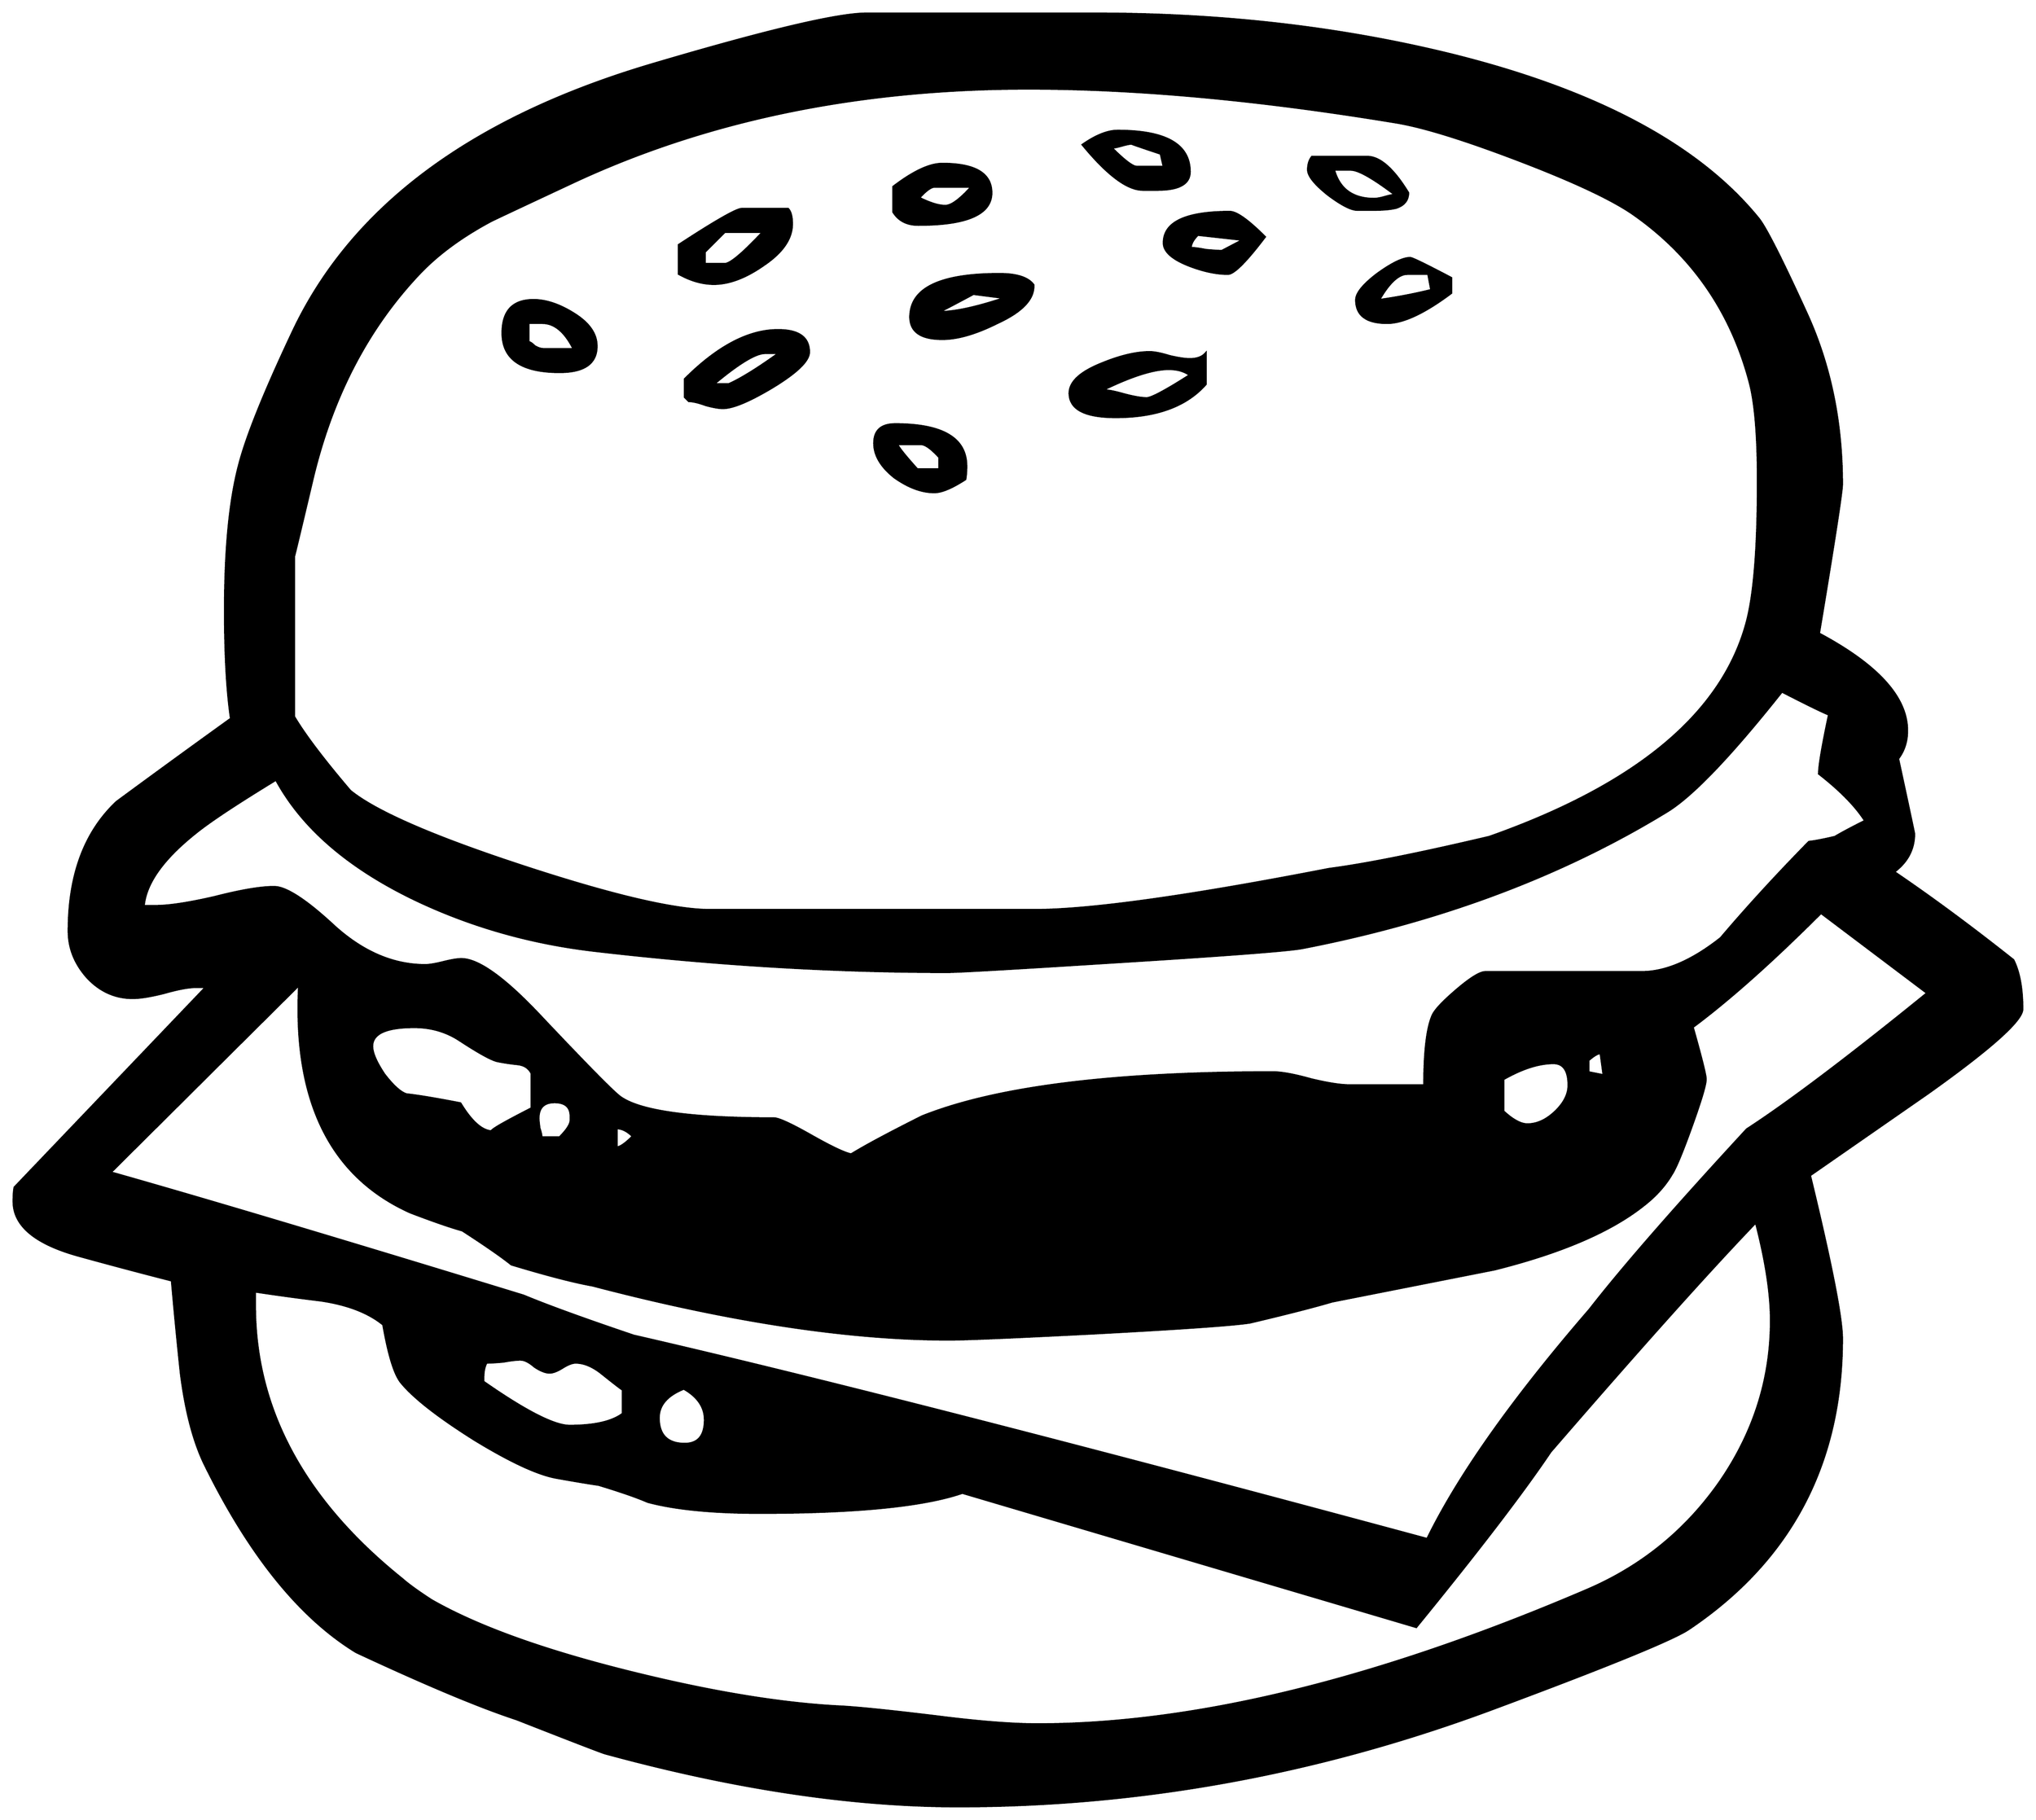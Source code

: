 


\begin{tikzpicture}[y=0.80pt, x=0.80pt, yscale=-1.0, xscale=1.0, inner sep=0pt, outer sep=0pt]
\begin{scope}[shift={(100.0,1710.0)},nonzero rule]
  \path[draw=.,fill=.,line width=1.600pt] (2087.0,-487.0) ..
    controls (2087.0,-475.667) and (2055.667,-447.667) ..
    (1993.0,-403.0) .. controls (1953.667,-375.667) and
    (1914.333,-348.333) .. (1875.0,-321.0) .. controls
    (1896.333,-233.0) and (1907.0,-178.667) .. (1907.0,-158.0) ..
    controls (1907.0,-33.333) and (1856.0,63.333) .. (1754.0,132.0)
    .. controls (1738.0,142.667) and (1672.667,169.333) ..
    (1558.0,212.0) .. controls (1384.0,276.667) and (1206.333,309.0)
    .. (1025.0,309.0) .. controls (919.0,309.0) and
    (801.333,291.333) .. (672.0,256.0) .. controls (666.0,254.0) and
    (636.667,242.667) .. (584.0,222.0) .. controls (547.333,210.0) and
    (494.0,187.667) .. (424.0,155.0) .. controls (367.333,120.333) and
    (316.667,57.333) .. (272.0,-34.0) .. controls (261.333,-56.667) and
    (253.667,-86.333) .. (249.0,-123.0) .. controls (245.667,-154.333)
    and (242.667,-185.333) .. (240.0,-216.0) .. controls
    (208.667,-224.0) and (177.333,-232.333) .. (146.0,-241.0) ..
    controls (103.333,-253.0) and (82.0,-271.0) .. (82.0,-295.0)
    .. controls (82.0,-301.0) and (82.333,-305.667) .. (83.0,-309.0)
    -- (274.0,-509.0) -- (264.0,-509.0) .. controls
    (256.667,-509.0) and (246.0,-507.0) .. (232.0,-503.0) ..
    controls (218.667,-499.667) and (208.333,-498.0) .. (201.0,-498.0)
    .. controls (183.667,-498.0) and (168.667,-504.667) ..
    (156.0,-518.0) .. controls (143.333,-532.0) and (137.0,-547.667)
    .. (137.0,-565.0) .. controls (137.0,-621.0) and
    (153.0,-664.0) .. (185.0,-694.0) .. controls (223.0,-722.0)
    and (261.0,-749.667) .. (299.0,-777.0) .. controls
    (295.0,-804.333) and (293.0,-840.333) .. (293.0,-885.0) ..
    controls (293.0,-946.333) and (297.667,-994.667) ..
    (307.0,-1030.0) .. controls (314.333,-1058.667) and
    (332.333,-1103.333) .. (361.0,-1164.0) .. controls
    (419.667,-1288.0) and (538.667,-1376.667) .. (718.0,-1430.0) ..
    controls (832.667,-1464.0) and (904.333,-1481.0) ..
    (933.0,-1481.0) -- (1163.0,-1481.0) .. controls
    (1289.0,-1481.0) and (1407.333,-1467.333) .. (1518.0,-1440.0) ..
    controls (1662.667,-1404.0) and (1764.667,-1349.333) ..
    (1824.0,-1276.0) .. controls (1831.333,-1266.667) and
    (1847.333,-1235.0) .. (1872.0,-1181.0) .. controls
    (1895.333,-1129.667) and (1907.0,-1073.0) .. (1907.0,-1011.0) ..
    controls (1907.0,-1003.667) and (1899.333,-954.0) ..
    (1884.0,-862.0) .. controls (1942.667,-830.667) and
    (1972.0,-798.333) .. (1972.0,-765.0) .. controls
    (1972.0,-754.333) and (1969.0,-745.0) .. (1963.0,-737.0) ..
    controls (1973.667,-687.667) and (1979.0,-662.667) ..
    (1979.0,-662.0) .. controls (1979.0,-646.667) and
    (1972.333,-634.0) .. (1959.0,-624.0) .. controls
    (1996.333,-598.667) and (2036.0,-569.333) .. (2078.0,-536.0) ..
    controls (2084.0,-524.0) and (2087.0,-507.667) ..
    (2087.0,-487.0) -- cycle(1669.0,-421.0) -- (1666.0,-443.0)
    .. controls (1663.333,-443.0) and (1659.333,-440.667) ..
    (1654.0,-436.0) -- (1654.0,-424.0) -- (1669.0,-421.0) --
    cycle(1823.0,-1014.0) .. controls (1823.0,-1058.667) and
    (1820.333,-1091.333) .. (1815.0,-1112.0) .. controls
    (1796.333,-1183.333) and (1757.333,-1239.667) .. (1698.0,-1281.0) ..
    controls (1676.667,-1295.667) and (1639.0,-1313.333) ..
    (1585.0,-1334.0) .. controls (1531.0,-1354.667) and
    (1490.333,-1367.333) .. (1463.0,-1372.0) .. controls
    (1326.333,-1394.667) and (1203.667,-1406.0) .. (1095.0,-1406.0) ..
    controls (926.333,-1406.0) and (775.333,-1375.0) ..
    (642.0,-1313.0) .. controls (590.667,-1289.0) and
    (563.0,-1276.0) .. (559.0,-1274.0) .. controls
    (529.0,-1258.0) and (504.667,-1240.0) .. (486.0,-1220.0) ..
    controls (434.667,-1165.333) and (399.333,-1096.667) ..
    (380.0,-1014.0) .. controls (368.0,-963.333) and
    (362.0,-938.333) .. (362.0,-939.0) -- (362.0,-779.0) ..
    controls (372.667,-761.0) and (391.333,-736.333) .. (418.0,-705.0)
    .. controls (443.333,-684.333) and (500.667,-659.333) ..
    (590.0,-630.0) .. controls (679.333,-600.667) and (741.667,-586.0)
    .. (777.0,-586.0) -- (1101.0,-586.0) .. controls
    (1156.333,-586.0) and (1254.333,-599.667) .. (1395.0,-627.0) ..
    controls (1431.0,-631.667) and (1484.333,-642.333) ..
    (1555.0,-659.0) .. controls (1702.333,-711.0) and
    (1788.0,-782.667) .. (1812.0,-874.0) .. controls
    (1819.333,-902.0) and (1823.0,-948.667) .. (1823.0,-1014.0) --
    cycle(1634.0,-411.0) .. controls (1634.0,-425.667) and
    (1629.0,-433.0) .. (1619.0,-433.0) .. controls
    (1604.333,-433.0) and (1587.667,-427.667) .. (1569.0,-417.0) --
    (1569.0,-385.0) .. controls (1578.333,-376.333) and
    (1586.333,-372.0) .. (1593.0,-372.0) .. controls
    (1602.333,-372.0) and (1611.333,-376.0) .. (1620.0,-384.0) ..
    controls (1629.333,-392.667) and (1634.0,-401.667) ..
    (1634.0,-411.0) -- cycle(1930.0,-675.0) .. controls
    (1920.667,-689.667) and (1905.333,-705.333) .. (1884.0,-722.0) ..
    controls (1884.0,-730.0) and (1887.333,-749.667) ..
    (1894.0,-781.0) .. controls (1887.333,-783.667) and
    (1871.667,-791.333) .. (1847.0,-804.0) .. controls
    (1795.667,-739.333) and (1757.333,-699.333) .. (1732.0,-684.0) ..
    controls (1627.333,-620.0) and (1506.333,-574.667) ..
    (1369.0,-548.0) .. controls (1356.333,-545.333) and
    (1290.667,-540.333) .. (1172.0,-533.0) .. controls
    (1077.333,-527.0) and (1024.667,-524.0) .. (1014.0,-524.0) ..
    controls (900.667,-524.0) and (783.667,-531.0) .. (663.0,-545.0)
    .. controls (599.0,-552.333) and (539.0,-569.333) ..
    (483.0,-596.0) .. controls (416.333,-628.0) and (370.0,-668.0)
    .. (344.0,-716.0) .. controls (304.667,-692.0) and
    (278.0,-674.333) .. (264.0,-663.0) .. controls (231.333,-637.0)
    and (214.0,-612.667) .. (212.0,-590.0) -- (224.0,-590.0) ..
    controls (237.333,-590.0) and (257.0,-593.0) .. (283.0,-599.0)
    .. controls (309.0,-605.667) and (328.667,-609.0) ..
    (342.0,-609.0) .. controls (354.0,-609.0) and (374.0,-596.0)
    .. (402.0,-570.0) .. controls (430.667,-544.0) and
    (461.0,-531.0) .. (493.0,-531.0) .. controls (497.0,-531.0)
    and (503.0,-532.0) .. (511.0,-534.0) .. controls
    (519.0,-536.0) and (525.0,-537.0) .. (529.0,-537.0) ..
    controls (546.333,-537.0) and (573.333,-517.333) .. (610.0,-478.0)
    .. controls (656.0,-429.333) and (682.0,-403.0) ..
    (688.0,-399.0) .. controls (708.0,-385.0) and (759.0,-378.0)
    .. (841.0,-378.0) .. controls (845.667,-378.0) and
    (858.0,-372.333) .. (878.0,-361.0) .. controls (898.0,-349.667)
    and (911.333,-343.333) .. (918.0,-342.0) .. controls
    (933.333,-351.333) and (957.0,-364.0) .. (989.0,-380.0) ..
    controls (1062.333,-409.333) and (1179.0,-424.0) ..
    (1339.0,-424.0) .. controls (1347.667,-424.0) and
    (1360.333,-421.667) .. (1377.0,-417.0) .. controls
    (1393.667,-413.0) and (1406.333,-411.0) .. (1415.0,-411.0) --
    (1490.0,-411.0) .. controls (1490.0,-444.333) and
    (1492.667,-467.333) .. (1498.0,-480.0) .. controls
    (1500.0,-485.333) and (1508.0,-494.0) .. (1522.0,-506.0) ..
    controls (1536.0,-518.0) and (1545.667,-524.0) ..
    (1551.0,-524.0) -- (1707.0,-524.0) .. controls
    (1731.0,-524.0) and (1757.333,-535.333) .. (1786.0,-558.0) ..
    controls (1812.0,-588.667) and (1841.333,-620.667) ..
    (1874.0,-654.0) .. controls (1880.0,-654.667) and
    (1888.667,-656.333) .. (1900.0,-659.0) .. controls
    (1906.667,-663.0) and (1916.667,-668.333) .. (1930.0,-675.0) --
    cycle(1992.0,-503.0) -- (1886.0,-583.0) .. controls
    (1837.333,-534.333) and (1794.667,-496.333) .. (1758.0,-469.0) ..
    controls (1766.667,-438.333) and (1771.0,-421.0) ..
    (1771.0,-417.0) .. controls (1771.0,-411.667) and
    (1766.333,-396.0) .. (1757.0,-370.0) .. controls
    (1747.667,-344.0) and (1741.0,-328.0) .. (1737.0,-322.0) ..
    controls (1730.333,-310.667) and (1721.0,-300.333) ..
    (1709.0,-291.0) .. controls (1676.333,-265.0) and
    (1626.667,-243.667) .. (1560.0,-227.0) .. controls
    (1506.0,-216.333) and (1452.0,-205.667) .. (1398.0,-195.0) ..
    controls (1380.0,-189.667) and (1352.667,-182.667) ..
    (1316.0,-174.0) .. controls (1298.667,-171.333) and
    (1246.0,-167.667) .. (1158.0,-163.0) .. controls
    (1079.333,-159.0) and (1032.0,-157.0) .. (1016.0,-157.0) ..
    controls (916.0,-157.0) and (797.333,-175.0) .. (660.0,-211.0)
    .. controls (641.333,-214.333) and (614.333,-221.333) ..
    (579.0,-232.0) .. controls (569.0,-240.0) and (552.667,-251.333)
    .. (530.0,-266.0) .. controls (518.0,-269.333) and
    (500.667,-275.333) .. (478.0,-284.0) .. controls (398.0,-320.0)
    and (361.0,-395.667) .. (367.0,-511.0) -- (179.0,-324.0) ..
    controls (271.0,-298.0) and (408.333,-257.0) .. (591.0,-201.0)
    .. controls (615.0,-191.0) and (651.667,-177.667) ..
    (701.0,-161.0) .. controls (878.333,-120.333) and (1142.333,-52.667)
    .. (1493.0,42.0) .. controls (1524.333,-22.0) and
    (1578.333,-98.333) .. (1655.0,-187.0) .. controls
    (1687.667,-229.0) and (1740.0,-289.0) .. (1812.0,-367.0) ..
    controls (1854.0,-394.333) and (1914.0,-439.667) ..
    (1992.0,-503.0) -- cycle(1836.0,-176.0) .. controls
    (1836.0,-202.667) and (1831.0,-235.333) .. (1821.0,-274.0) ..
    controls (1773.667,-224.667) and (1705.333,-148.333) ..
    (1616.0,-45.0) .. controls (1588.667,-4.333) and (1544.0,54.0)
    .. (1482.0,130.0) -- (1029.0,-4.0) .. controls (990.333,9.333)
    and (923.0,16.0) .. (827.0,16.0) .. controls (779.667,16.0)
    and (742.333,12.333) .. (715.0,5.0) .. controls (704.333,0.333) and
    (688.0,-5.333) .. (666.0,-12.0) .. controls (656.667,-13.333) and
    (642.667,-15.667) .. (624.0,-19.0) .. controls (605.333,-22.333) and
    (578.0,-35.0) .. (542.0,-57.0) .. controls (506.0,-79.667) and
    (481.667,-98.667) .. (469.0,-114.0) .. controls (462.333,-122.0)
    and (456.333,-141.333) .. (451.0,-172.0) .. controls
    (436.333,-184.0) and (415.667,-192.0) .. (389.0,-196.0) ..
    controls (367.0,-198.667) and (345.0,-201.667) .. (323.0,-205.0)
    -- (323.0,-191.0) .. controls (323.0,-87.667) and (372.0,3.333)
    .. (470.0,82.0) .. controls (476.0,87.333) and (485.667,94.333) ..
    (499.0,103.0) .. controls (544.333,129.0) and (609.667,152.667) ..
    (695.0,174.0) .. controls (775.0,194.0) and (844.333,205.667) ..
    (903.0,209.0) .. controls (920.333,209.667) and (953.667,213.0) ..
    (1003.0,219.0) .. controls (1045.0,224.333) and (1078.667,227.0)
    .. (1104.0,227.0) .. controls (1260.667,227.0) and
    (1443.333,182.333) .. (1652.0,93.0) .. controls (1706.667,69.667)
    and (1751.0,33.667) .. (1785.0,-15.0) .. controls
    (1819.0,-64.333) and (1836.0,-118.0) .. (1836.0,-176.0) --
    cycle(700.0,-360.0) .. controls (694.667,-365.333) and
    (689.333,-368.0) .. (684.0,-368.0) -- (684.0,-349.0) ..
    controls (687.333,-349.0) and (692.667,-352.667) .. (700.0,-360.0)
    -- cycle(638.0,-376.0) -- (638.0,-380.0) .. controls
    (638.0,-389.333) and (632.667,-394.0) .. (622.0,-394.0) ..
    controls (611.333,-394.0) and (606.0,-388.667) .. (606.0,-378.0)
    .. controls (606.0,-376.0) and (606.333,-372.667) ..
    (607.0,-368.0) .. controls (608.333,-364.0) and (609.0,-361.0)
    .. (609.0,-359.0) -- (627.0,-359.0) .. controls
    (634.333,-366.333) and (638.0,-372.0) .. (638.0,-376.0) --
    cycle(599.0,-388.0) -- (599.0,-423.0) .. controls
    (596.333,-428.333) and (591.667,-431.333) .. (585.0,-432.0) ..
    controls (578.333,-432.667) and (571.667,-433.667) .. (565.0,-435.0)
    .. controls (559.0,-436.333) and (546.333,-443.333) ..
    (527.0,-456.0) .. controls (513.667,-464.667) and (498.667,-469.0)
    .. (482.0,-469.0) .. controls (454.0,-469.0) and
    (440.0,-462.667) .. (440.0,-450.0) .. controls (440.0,-443.333)
    and (444.0,-434.0) .. (452.0,-422.0) .. controls
    (460.667,-410.667) and (468.0,-404.0) .. (474.0,-402.0) ..
    controls (486.0,-400.667) and (504.0,-397.667) .. (528.0,-393.0)
    .. controls (539.333,-374.333) and (550.0,-365.0) ..
    (560.0,-365.0) .. controls (556.0,-365.0) and (569.0,-372.667)
    .. (599.0,-388.0) -- cycle(772.0,-77.0) .. controls
    (772.0,-89.667) and (765.0,-100.0) .. (751.0,-108.0) ..
    controls (734.333,-101.333) and (726.0,-91.667) .. (726.0,-79.0)
    .. controls (726.0,-61.667) and (734.667,-53.0) .. (752.0,-53.0)
    .. controls (765.333,-53.0) and (772.0,-61.0) .. (772.0,-77.0)
    -- cycle(690.0,-83.0) -- (690.0,-107.0) .. controls
    (688.667,-107.667) and (681.333,-113.333) .. (668.0,-124.0) ..
    controls (659.333,-130.667) and (651.0,-134.0) .. (643.0,-134.0)
    .. controls (639.667,-134.0) and (635.333,-132.333) ..
    (630.0,-129.0) .. controls (624.667,-125.667) and (620.333,-124.0)
    .. (617.0,-124.0) .. controls (613.0,-124.0) and
    (608.0,-126.0) .. (602.0,-130.0) .. controls (596.667,-134.667)
    and (592.0,-137.0) .. (588.0,-137.0) .. controls
    (584.0,-137.0) and (578.333,-136.333) .. (571.0,-135.0) ..
    controls (563.667,-134.333) and (558.0,-134.0) .. (554.0,-134.0)
    .. controls (552.0,-130.0) and (551.0,-125.333) ..
    (551.0,-120.0) -- (551.0,-115.0) .. controls (593.0,-85.667)
    and (621.667,-71.0) .. (637.0,-71.0) .. controls (661.667,-71.0)
    and (679.333,-75.0) .. (690.0,-83.0) -- cycle(1474.0,-1302.0)
    .. controls (1474.0,-1294.667) and (1470.0,-1289.667) ..
    (1462.0,-1287.0) .. controls (1456.667,-1285.667) and
    (1449.333,-1285.0) .. (1440.0,-1285.0) -- (1423.0,-1285.0) ..
    controls (1417.0,-1285.0) and (1407.333,-1290.0) ..
    (1394.0,-1300.0) .. controls (1380.667,-1310.667) and
    (1374.0,-1319.0) .. (1374.0,-1325.0) .. controls
    (1374.0,-1330.333) and (1375.333,-1334.667) .. (1378.0,-1338.0) --
    (1433.0,-1338.0) .. controls (1445.667,-1338.0) and
    (1459.333,-1326.0) .. (1474.0,-1302.0) --
    cycle(1517.0,-1202.0) .. controls (1490.333,-1182.0) and
    (1469.0,-1172.0) .. (1453.0,-1172.0) .. controls
    (1432.333,-1172.0) and (1422.0,-1179.667) .. (1422.0,-1195.0) ..
    controls (1422.0,-1201.667) and (1429.0,-1210.333) ..
    (1443.0,-1221.0) .. controls (1457.667,-1231.667) and
    (1468.667,-1237.0) .. (1476.0,-1237.0) .. controls
    (1478.0,-1237.0) and (1491.667,-1230.333) .. (1517.0,-1217.0) --
    (1517.0,-1202.0) -- cycle(1256.0,-1323.0) .. controls
    (1256.0,-1311.0) and (1245.333,-1305.0) .. (1224.0,-1305.0) --
    (1209.0,-1305.0) .. controls (1193.667,-1305.0) and
    (1173.667,-1320.0) .. (1149.0,-1350.0) .. controls
    (1162.333,-1359.333) and (1174.0,-1364.0) .. (1184.0,-1364.0) ..
    controls (1232.0,-1364.0) and (1256.0,-1350.333) ..
    (1256.0,-1323.0) -- cycle(1331.0,-1258.0) .. controls
    (1312.333,-1233.333) and (1300.0,-1221.0) .. (1294.0,-1221.0) ..
    controls (1282.667,-1221.0) and (1270.0,-1223.667) ..
    (1256.0,-1229.0) .. controls (1238.667,-1235.667) and
    (1230.0,-1243.333) .. (1230.0,-1252.0) .. controls
    (1230.0,-1272.667) and (1252.0,-1283.0) .. (1296.0,-1283.0) ..
    controls (1302.667,-1283.0) and (1314.333,-1274.667) ..
    (1331.0,-1258.0) -- cycle(1272.0,-1111.0) .. controls
    (1252.667,-1089.0) and (1222.667,-1078.0) .. (1182.0,-1078.0) ..
    controls (1151.333,-1078.0) and (1136.0,-1086.0) ..
    (1136.0,-1102.0) .. controls (1136.0,-1113.333) and
    (1147.0,-1123.333) .. (1169.0,-1132.0) .. controls
    (1187.0,-1139.333) and (1202.667,-1143.0) .. (1216.0,-1143.0) ..
    controls (1220.667,-1143.0) and (1227.333,-1141.667) ..
    (1236.0,-1139.0) .. controls (1244.667,-1137.0) and
    (1251.333,-1136.0) .. (1256.0,-1136.0) .. controls
    (1263.333,-1136.0) and (1268.667,-1138.0) .. (1272.0,-1142.0) --
    (1272.0,-1111.0) -- cycle(1058.0,-1302.0) .. controls
    (1058.0,-1280.667) and (1033.667,-1270.0) .. (985.0,-1270.0) ..
    controls (973.667,-1270.0) and (965.333,-1274.333) ..
    (960.0,-1283.0) -- (960.0,-1308.0) .. controls
    (980.0,-1323.333) and (996.333,-1331.0) .. (1009.0,-1331.0) ..
    controls (1041.667,-1331.0) and (1058.0,-1321.333) ..
    (1058.0,-1302.0) -- cycle(1100.0,-1210.0) .. controls
    (1100.667,-1196.0) and (1088.667,-1183.333) .. (1064.0,-1172.0) ..
    controls (1042.667,-1161.333) and (1024.333,-1156.0) ..
    (1009.0,-1156.0) .. controls (987.667,-1156.0) and
    (977.0,-1163.333) .. (977.0,-1178.0) .. controls
    (977.0,-1206.667) and (1006.667,-1221.0) .. (1066.0,-1221.0) ..
    controls (1083.333,-1221.0) and (1094.667,-1217.333) ..
    (1100.0,-1210.0) -- cycle(859.0,-1271.0) .. controls
    (859.0,-1256.333) and (849.667,-1242.667) .. (831.0,-1230.0) ..
    controls (813.0,-1217.333) and (796.333,-1211.0) ..
    (781.0,-1211.0) .. controls (769.667,-1211.0) and
    (758.0,-1214.333) .. (746.0,-1221.0) -- (746.0,-1250.0) ..
    controls (782.667,-1274.0) and (803.667,-1286.0) ..
    (809.0,-1286.0) -- (855.0,-1286.0) .. controls
    (857.667,-1283.333) and (859.0,-1278.333) .. (859.0,-1271.0) --
    cycle(1033.0,-1029.0) .. controls (1033.0,-1024.333) and
    (1032.667,-1020.0) .. (1032.0,-1016.0) .. controls
    (1018.667,-1007.333) and (1008.333,-1003.0) .. (1001.0,-1003.0) ..
    controls (988.333,-1003.0) and (975.0,-1008.0) ..
    (961.0,-1018.0) .. controls (947.667,-1028.667) and
    (941.0,-1040.0) .. (941.0,-1052.0) .. controls
    (941.0,-1064.667) and (948.0,-1071.0) .. (962.0,-1071.0) ..
    controls (1009.333,-1071.0) and (1033.0,-1057.0) ..
    (1033.0,-1029.0) -- cycle(876.0,-1143.0) .. controls
    (876.0,-1134.333) and (864.0,-1122.667) .. (840.0,-1108.0) ..
    controls (816.667,-1094.0) and (800.0,-1087.0) ..
    (790.0,-1087.0) .. controls (786.0,-1087.0) and
    (780.333,-1088.0) .. (773.0,-1090.0) .. controls
    (765.667,-1092.667) and (760.0,-1094.0) .. (756.0,-1094.0) --
    (752.0,-1098.0) -- (752.0,-1116.0) .. controls
    (784.667,-1148.667) and (815.667,-1165.0) .. (845.0,-1165.0) ..
    controls (865.667,-1165.0) and (876.0,-1157.667) ..
    (876.0,-1143.0) -- cycle(664.0,-1149.0) .. controls
    (664.0,-1131.667) and (651.667,-1123.0) .. (627.0,-1123.0) ..
    controls (589.0,-1123.0) and (570.0,-1136.0) ..
    (570.0,-1162.0) .. controls (570.0,-1184.0) and
    (580.333,-1195.0) .. (601.0,-1195.0) .. controls
    (613.667,-1195.0) and (627.333,-1190.333) .. (642.0,-1181.0) ..
    controls (656.667,-1171.667) and (664.0,-1161.0) ..
    (664.0,-1149.0) -- cycle(1461.0,-1300.0) .. controls
    (1439.0,-1316.667) and (1424.333,-1325.0) .. (1417.0,-1325.0) --
    (1400.0,-1325.0) .. controls (1405.333,-1305.667) and
    (1418.667,-1296.0) .. (1440.0,-1296.0) .. controls
    (1442.667,-1296.0) and (1446.333,-1296.667) .. (1451.0,-1298.0) ..
    controls (1455.667,-1299.333) and (1459.0,-1300.0) ..
    (1461.0,-1300.0) -- cycle(1497.0,-1205.0) .. controls
    (1496.333,-1208.333) and (1495.333,-1213.667) .. (1494.0,-1221.0) --
    (1473.0,-1221.0) .. controls (1464.333,-1221.0) and
    (1455.0,-1212.333) .. (1445.0,-1195.0) .. controls
    (1463.667,-1197.667) and (1481.0,-1201.0) .. (1497.0,-1205.0) --
    cycle(1230.0,-1328.0) .. controls (1229.333,-1330.667) and
    (1228.333,-1335.0) .. (1227.0,-1341.0) .. controls
    (1207.0,-1347.667) and (1197.333,-1351.0) .. (1198.0,-1351.0) ..
    controls (1196.0,-1351.0) and (1192.667,-1350.333) ..
    (1188.0,-1349.0) .. controls (1183.333,-1347.667) and
    (1180.0,-1347.0) .. (1178.0,-1347.0) .. controls
    (1190.667,-1334.333) and (1199.0,-1328.0) .. (1203.0,-1328.0) --
    (1230.0,-1328.0) -- cycle(1309.0,-1255.0) --
    (1264.0,-1260.0) .. controls (1259.333,-1255.333) and
    (1257.0,-1251.0) .. (1257.0,-1247.0) .. controls
    (1260.333,-1247.0) and (1265.333,-1246.333) .. (1272.0,-1245.0) ..
    controls (1279.333,-1244.333) and (1284.667,-1244.0) ..
    (1288.0,-1244.0) -- (1309.0,-1255.0) --
    cycle(1256.0,-1120.0) .. controls (1250.667,-1124.0) and
    (1243.667,-1126.0) .. (1235.0,-1126.0) .. controls
    (1219.667,-1126.0) and (1197.667,-1119.0) .. (1169.0,-1105.0) ..
    controls (1173.667,-1105.0) and (1180.667,-1103.667) ..
    (1190.0,-1101.0) .. controls (1200.0,-1098.333) and
    (1207.667,-1097.0) .. (1213.0,-1097.0) .. controls
    (1217.667,-1097.0) and (1232.0,-1104.667) .. (1256.0,-1120.0) --
    cycle(1038.0,-1308.0) -- (1001.0,-1308.0) .. controls
    (997.667,-1308.0) and (992.667,-1304.333) .. (986.0,-1297.0) ..
    controls (996.667,-1291.667) and (1005.333,-1289.0) ..
    (1012.0,-1289.0) .. controls (1018.0,-1289.0) and
    (1026.667,-1295.333) .. (1038.0,-1308.0) --
    cycle(1071.0,-1197.0) -- (1040.0,-1201.0) .. controls
    (1032.667,-1197.0) and (1021.333,-1191.0) .. (1006.0,-1183.0) ..
    controls (1021.333,-1183.0) and (1043.0,-1187.667) ..
    (1071.0,-1197.0) -- cycle(830.0,-1263.0) -- (792.0,-1263.0)
    -- (772.0,-1243.0) -- (772.0,-1231.0) -- (792.0,-1231.0) ..
    controls (797.333,-1231.0) and (810.0,-1241.667) ..
    (830.0,-1263.0) -- cycle(1006.0,-1026.0) -- (1006.0,-1038.0)
    .. controls (998.0,-1046.667) and (992.0,-1051.0) ..
    (988.0,-1051.0) -- (964.0,-1051.0) .. controls
    (965.333,-1047.667) and (972.0,-1039.333) .. (984.0,-1026.0) --
    (1006.0,-1026.0) -- cycle(846.0,-1142.0) -- (832.0,-1142.0)
    .. controls (822.667,-1142.0) and (805.667,-1131.667) ..
    (781.0,-1111.0) -- (796.0,-1111.0) .. controls
    (808.0,-1116.333) and (824.667,-1126.667) .. (846.0,-1142.0) --
    cycle(641.0,-1146.0) .. controls (632.333,-1163.333) and
    (622.0,-1172.0) .. (610.0,-1172.0) -- (596.0,-1172.0) --
    (596.0,-1153.0) .. controls (597.333,-1153.0) and
    (599.333,-1151.667) .. (602.0,-1149.0) .. controls
    (605.333,-1147.0) and (608.333,-1146.0) .. (611.0,-1146.0) --
    (641.0,-1146.0) -- cycle;
\end{scope}

\end{tikzpicture}

